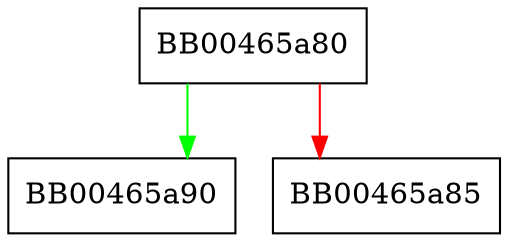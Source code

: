 digraph ctx_set_ctlog_list_file {
  node [shape="box"];
  graph [splines=ortho];
  BB00465a80 -> BB00465a90 [color="green"];
  BB00465a80 -> BB00465a85 [color="red"];
}